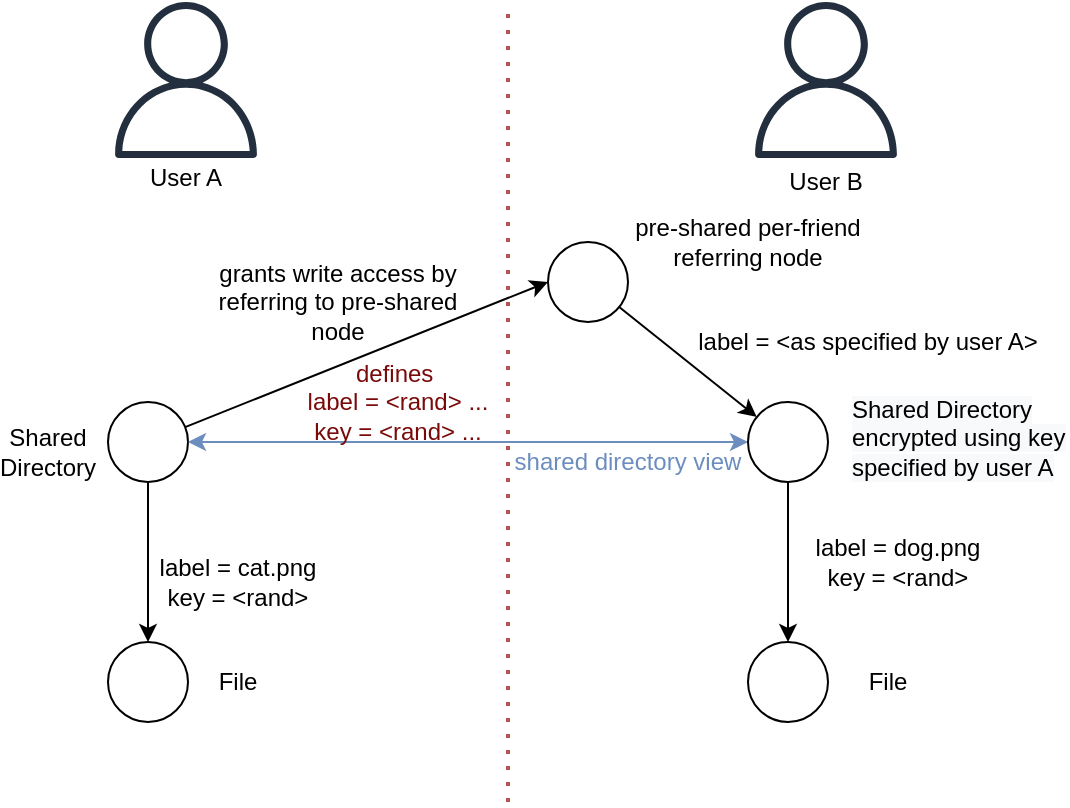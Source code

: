 <mxfile version="14.1.8" type="device"><diagram id="mpFzrQPlszunmaVdCHvQ" name="Seite-1"><mxGraphModel dx="1088" dy="968" grid="1" gridSize="10" guides="1" tooltips="1" connect="1" arrows="1" fold="1" page="1" pageScale="1" pageWidth="827" pageHeight="1169" math="0" shadow="0"><root><mxCell id="0"/><mxCell id="1" parent="0"/><mxCell id="U_ZpyEcctatvt0JEdYu7-17" style="edgeStyle=orthogonalEdgeStyle;rounded=0;orthogonalLoop=1;jettySize=auto;html=1;" parent="1" source="U_ZpyEcctatvt0JEdYu7-3" target="U_ZpyEcctatvt0JEdYu7-16" edge="1"><mxGeometry relative="1" as="geometry"/></mxCell><mxCell id="U_ZpyEcctatvt0JEdYu7-18" style="rounded=0;orthogonalLoop=1;jettySize=auto;html=1;entryX=0;entryY=0.5;entryDx=0;entryDy=0;" parent="1" source="U_ZpyEcctatvt0JEdYu7-3" target="U_ZpyEcctatvt0JEdYu7-4" edge="1"><mxGeometry relative="1" as="geometry"/></mxCell><mxCell id="U_ZpyEcctatvt0JEdYu7-3" value="" style="ellipse;whiteSpace=wrap;html=1;aspect=fixed;" parent="1" vertex="1"><mxGeometry x="80" y="240" width="40" height="40" as="geometry"/></mxCell><mxCell id="U_ZpyEcctatvt0JEdYu7-19" style="edgeStyle=none;rounded=0;orthogonalLoop=1;jettySize=auto;html=1;" parent="1" source="U_ZpyEcctatvt0JEdYu7-4" target="U_ZpyEcctatvt0JEdYu7-5" edge="1"><mxGeometry relative="1" as="geometry"/></mxCell><mxCell id="U_ZpyEcctatvt0JEdYu7-4" value="" style="ellipse;whiteSpace=wrap;html=1;aspect=fixed;" parent="1" vertex="1"><mxGeometry x="300" y="160" width="40" height="40" as="geometry"/></mxCell><mxCell id="U_ZpyEcctatvt0JEdYu7-29" style="edgeStyle=none;rounded=0;orthogonalLoop=1;jettySize=auto;html=1;" parent="1" source="U_ZpyEcctatvt0JEdYu7-5" target="U_ZpyEcctatvt0JEdYu7-28" edge="1"><mxGeometry relative="1" as="geometry"/></mxCell><mxCell id="U_ZpyEcctatvt0JEdYu7-35" style="edgeStyle=none;rounded=0;orthogonalLoop=1;jettySize=auto;html=1;fillColor=#dae8fc;startArrow=classic;startFill=1;strokeColor=#6C8EBF;" parent="1" source="U_ZpyEcctatvt0JEdYu7-5" edge="1"><mxGeometry relative="1" as="geometry"><mxPoint x="120" y="260" as="targetPoint"/></mxGeometry></mxCell><mxCell id="U_ZpyEcctatvt0JEdYu7-5" value="" style="ellipse;whiteSpace=wrap;html=1;aspect=fixed;" parent="1" vertex="1"><mxGeometry x="400" y="240" width="40" height="40" as="geometry"/></mxCell><mxCell id="U_ZpyEcctatvt0JEdYu7-15" value="" style="endArrow=none;dashed=1;html=1;dashPattern=1 3;strokeWidth=2;fillColor=#f8cecc;strokeColor=#b85450;" parent="1" edge="1"><mxGeometry width="50" height="50" relative="1" as="geometry"><mxPoint x="280" y="440" as="sourcePoint"/><mxPoint x="280" y="40" as="targetPoint"/></mxGeometry></mxCell><mxCell id="U_ZpyEcctatvt0JEdYu7-16" value="" style="ellipse;whiteSpace=wrap;html=1;aspect=fixed;" parent="1" vertex="1"><mxGeometry x="80" y="360" width="40" height="40" as="geometry"/></mxCell><mxCell id="U_ZpyEcctatvt0JEdYu7-20" value="Shared Directory&lt;br&gt;" style="text;html=1;strokeColor=none;fillColor=none;align=center;verticalAlign=middle;whiteSpace=wrap;rounded=0;" parent="1" vertex="1"><mxGeometry x="30" y="255" width="40" height="20" as="geometry"/></mxCell><mxCell id="U_ZpyEcctatvt0JEdYu7-21" value="grants write access by referring to pre-shared node" style="text;html=1;strokeColor=none;fillColor=none;align=center;verticalAlign=middle;whiteSpace=wrap;rounded=0;" parent="1" vertex="1"><mxGeometry x="130" y="180" width="130" height="20" as="geometry"/></mxCell><mxCell id="U_ZpyEcctatvt0JEdYu7-22" value="pre-shared per-friend referring node" style="text;html=1;strokeColor=none;fillColor=none;align=center;verticalAlign=middle;whiteSpace=wrap;rounded=0;" parent="1" vertex="1"><mxGeometry x="340" y="150" width="120" height="20" as="geometry"/></mxCell><mxCell id="U_ZpyEcctatvt0JEdYu7-23" value="label = &amp;lt;as specified by user A&amp;gt;" style="text;html=1;strokeColor=none;fillColor=none;align=center;verticalAlign=middle;whiteSpace=wrap;rounded=0;" parent="1" vertex="1"><mxGeometry x="370" y="200" width="180" height="20" as="geometry"/></mxCell><mxCell id="U_ZpyEcctatvt0JEdYu7-24" value="defines&amp;nbsp;&lt;br&gt;label = &amp;lt;rand&amp;gt; ...&lt;br&gt;key = &amp;lt;rand&amp;gt; ..." style="text;html=1;strokeColor=none;fillColor=none;align=center;verticalAlign=middle;whiteSpace=wrap;rounded=0;fontColor=#7A0A0A;" parent="1" vertex="1"><mxGeometry x="160" y="200" width="130" height="80" as="geometry"/></mxCell><mxCell id="U_ZpyEcctatvt0JEdYu7-25" value="label = cat.png&lt;br&gt;key = &amp;lt;rand&amp;gt;" style="text;html=1;strokeColor=none;fillColor=none;align=center;verticalAlign=middle;whiteSpace=wrap;rounded=0;" parent="1" vertex="1"><mxGeometry x="90" y="320" width="110" height="20" as="geometry"/></mxCell><mxCell id="U_ZpyEcctatvt0JEdYu7-27" value="&lt;font color=&quot;#6c8ebf&quot;&gt;shared directory view&lt;/font&gt;" style="text;html=1;strokeColor=none;fillColor=none;align=center;verticalAlign=middle;whiteSpace=wrap;rounded=0;" parent="1" vertex="1"><mxGeometry x="280" y="260" width="120" height="20" as="geometry"/></mxCell><mxCell id="U_ZpyEcctatvt0JEdYu7-28" value="" style="ellipse;whiteSpace=wrap;html=1;aspect=fixed;" parent="1" vertex="1"><mxGeometry x="400" y="360" width="40" height="40" as="geometry"/></mxCell><mxCell id="U_ZpyEcctatvt0JEdYu7-36" value="label = dog.png&lt;br&gt;key = &amp;lt;rand&amp;gt;" style="text;html=1;strokeColor=none;fillColor=none;align=center;verticalAlign=middle;whiteSpace=wrap;rounded=0;" parent="1" vertex="1"><mxGeometry x="430" y="310" width="90" height="20" as="geometry"/></mxCell><mxCell id="0Mb84mnpUljb-2dRjRjU-1" value="&lt;span style=&quot;font-family: &amp;#34;helvetica&amp;#34; ; font-size: 12px ; font-style: normal ; font-weight: 400 ; letter-spacing: normal ; text-align: center ; text-indent: 0px ; text-transform: none ; word-spacing: 0px ; background-color: rgb(248 , 249 , 250) ; display: inline ; float: none&quot;&gt;Shared Directory&lt;br&gt;encrypted using key specified by user A&lt;/span&gt;" style="text;whiteSpace=wrap;html=1;" vertex="1" parent="1"><mxGeometry x="450" y="230" width="110" height="30" as="geometry"/></mxCell><mxCell id="0Mb84mnpUljb-2dRjRjU-2" value="" style="outlineConnect=0;fontColor=#232F3E;gradientColor=none;fillColor=#232F3E;strokeColor=none;dashed=0;verticalLabelPosition=bottom;verticalAlign=top;align=center;html=1;fontSize=12;fontStyle=0;aspect=fixed;pointerEvents=1;shape=mxgraph.aws4.user;" vertex="1" parent="1"><mxGeometry x="80" y="40" width="78" height="78" as="geometry"/></mxCell><mxCell id="0Mb84mnpUljb-2dRjRjU-3" value="" style="outlineConnect=0;fontColor=#232F3E;gradientColor=none;fillColor=#232F3E;strokeColor=none;dashed=0;verticalLabelPosition=bottom;verticalAlign=top;align=center;html=1;fontSize=12;fontStyle=0;aspect=fixed;pointerEvents=1;shape=mxgraph.aws4.user;" vertex="1" parent="1"><mxGeometry x="400" y="40" width="78" height="78" as="geometry"/></mxCell><mxCell id="0Mb84mnpUljb-2dRjRjU-4" value="User A" style="text;html=1;strokeColor=none;fillColor=none;align=center;verticalAlign=middle;whiteSpace=wrap;rounded=0;" vertex="1" parent="1"><mxGeometry x="99" y="118" width="40" height="20" as="geometry"/></mxCell><mxCell id="0Mb84mnpUljb-2dRjRjU-5" value="User B" style="text;html=1;strokeColor=none;fillColor=none;align=center;verticalAlign=middle;whiteSpace=wrap;rounded=0;" vertex="1" parent="1"><mxGeometry x="419" y="120" width="40" height="20" as="geometry"/></mxCell><mxCell id="0Mb84mnpUljb-2dRjRjU-6" value="File" style="text;html=1;strokeColor=none;fillColor=none;align=center;verticalAlign=middle;whiteSpace=wrap;rounded=0;" vertex="1" parent="1"><mxGeometry x="125" y="370" width="40" height="20" as="geometry"/></mxCell><mxCell id="0Mb84mnpUljb-2dRjRjU-7" value="File" style="text;html=1;strokeColor=none;fillColor=none;align=center;verticalAlign=middle;whiteSpace=wrap;rounded=0;" vertex="1" parent="1"><mxGeometry x="450" y="370" width="40" height="20" as="geometry"/></mxCell></root></mxGraphModel></diagram></mxfile>